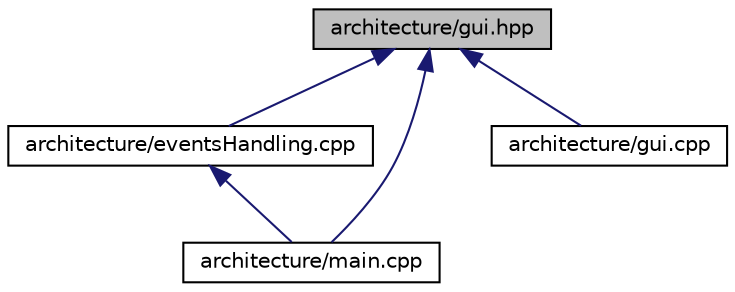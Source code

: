 digraph "architecture/gui.hpp"
{
  edge [fontname="Helvetica",fontsize="10",labelfontname="Helvetica",labelfontsize="10"];
  node [fontname="Helvetica",fontsize="10",shape=record];
  Node1 [label="architecture/gui.hpp",height=0.2,width=0.4,color="black", fillcolor="grey75", style="filled", fontcolor="black"];
  Node1 -> Node2 [dir="back",color="midnightblue",fontsize="10",style="solid",fontname="Helvetica"];
  Node2 [label="architecture/eventsHandling.cpp",height=0.2,width=0.4,color="black", fillcolor="white", style="filled",URL="$events_handling_8cpp.html"];
  Node2 -> Node3 [dir="back",color="midnightblue",fontsize="10",style="solid",fontname="Helvetica"];
  Node3 [label="architecture/main.cpp",height=0.2,width=0.4,color="black", fillcolor="white", style="filled",URL="$main_8cpp.html"];
  Node1 -> Node4 [dir="back",color="midnightblue",fontsize="10",style="solid",fontname="Helvetica"];
  Node4 [label="architecture/gui.cpp",height=0.2,width=0.4,color="black", fillcolor="white", style="filled",URL="$gui_8cpp.html"];
  Node1 -> Node3 [dir="back",color="midnightblue",fontsize="10",style="solid",fontname="Helvetica"];
}
